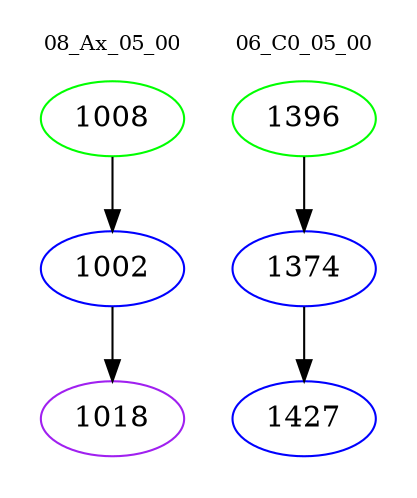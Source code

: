 digraph{
subgraph cluster_0 {
color = white
label = "08_Ax_05_00";
fontsize=10;
T0_1008 [label="1008", color="green"]
T0_1008 -> T0_1002 [color="black"]
T0_1002 [label="1002", color="blue"]
T0_1002 -> T0_1018 [color="black"]
T0_1018 [label="1018", color="purple"]
}
subgraph cluster_1 {
color = white
label = "06_C0_05_00";
fontsize=10;
T1_1396 [label="1396", color="green"]
T1_1396 -> T1_1374 [color="black"]
T1_1374 [label="1374", color="blue"]
T1_1374 -> T1_1427 [color="black"]
T1_1427 [label="1427", color="blue"]
}
}
